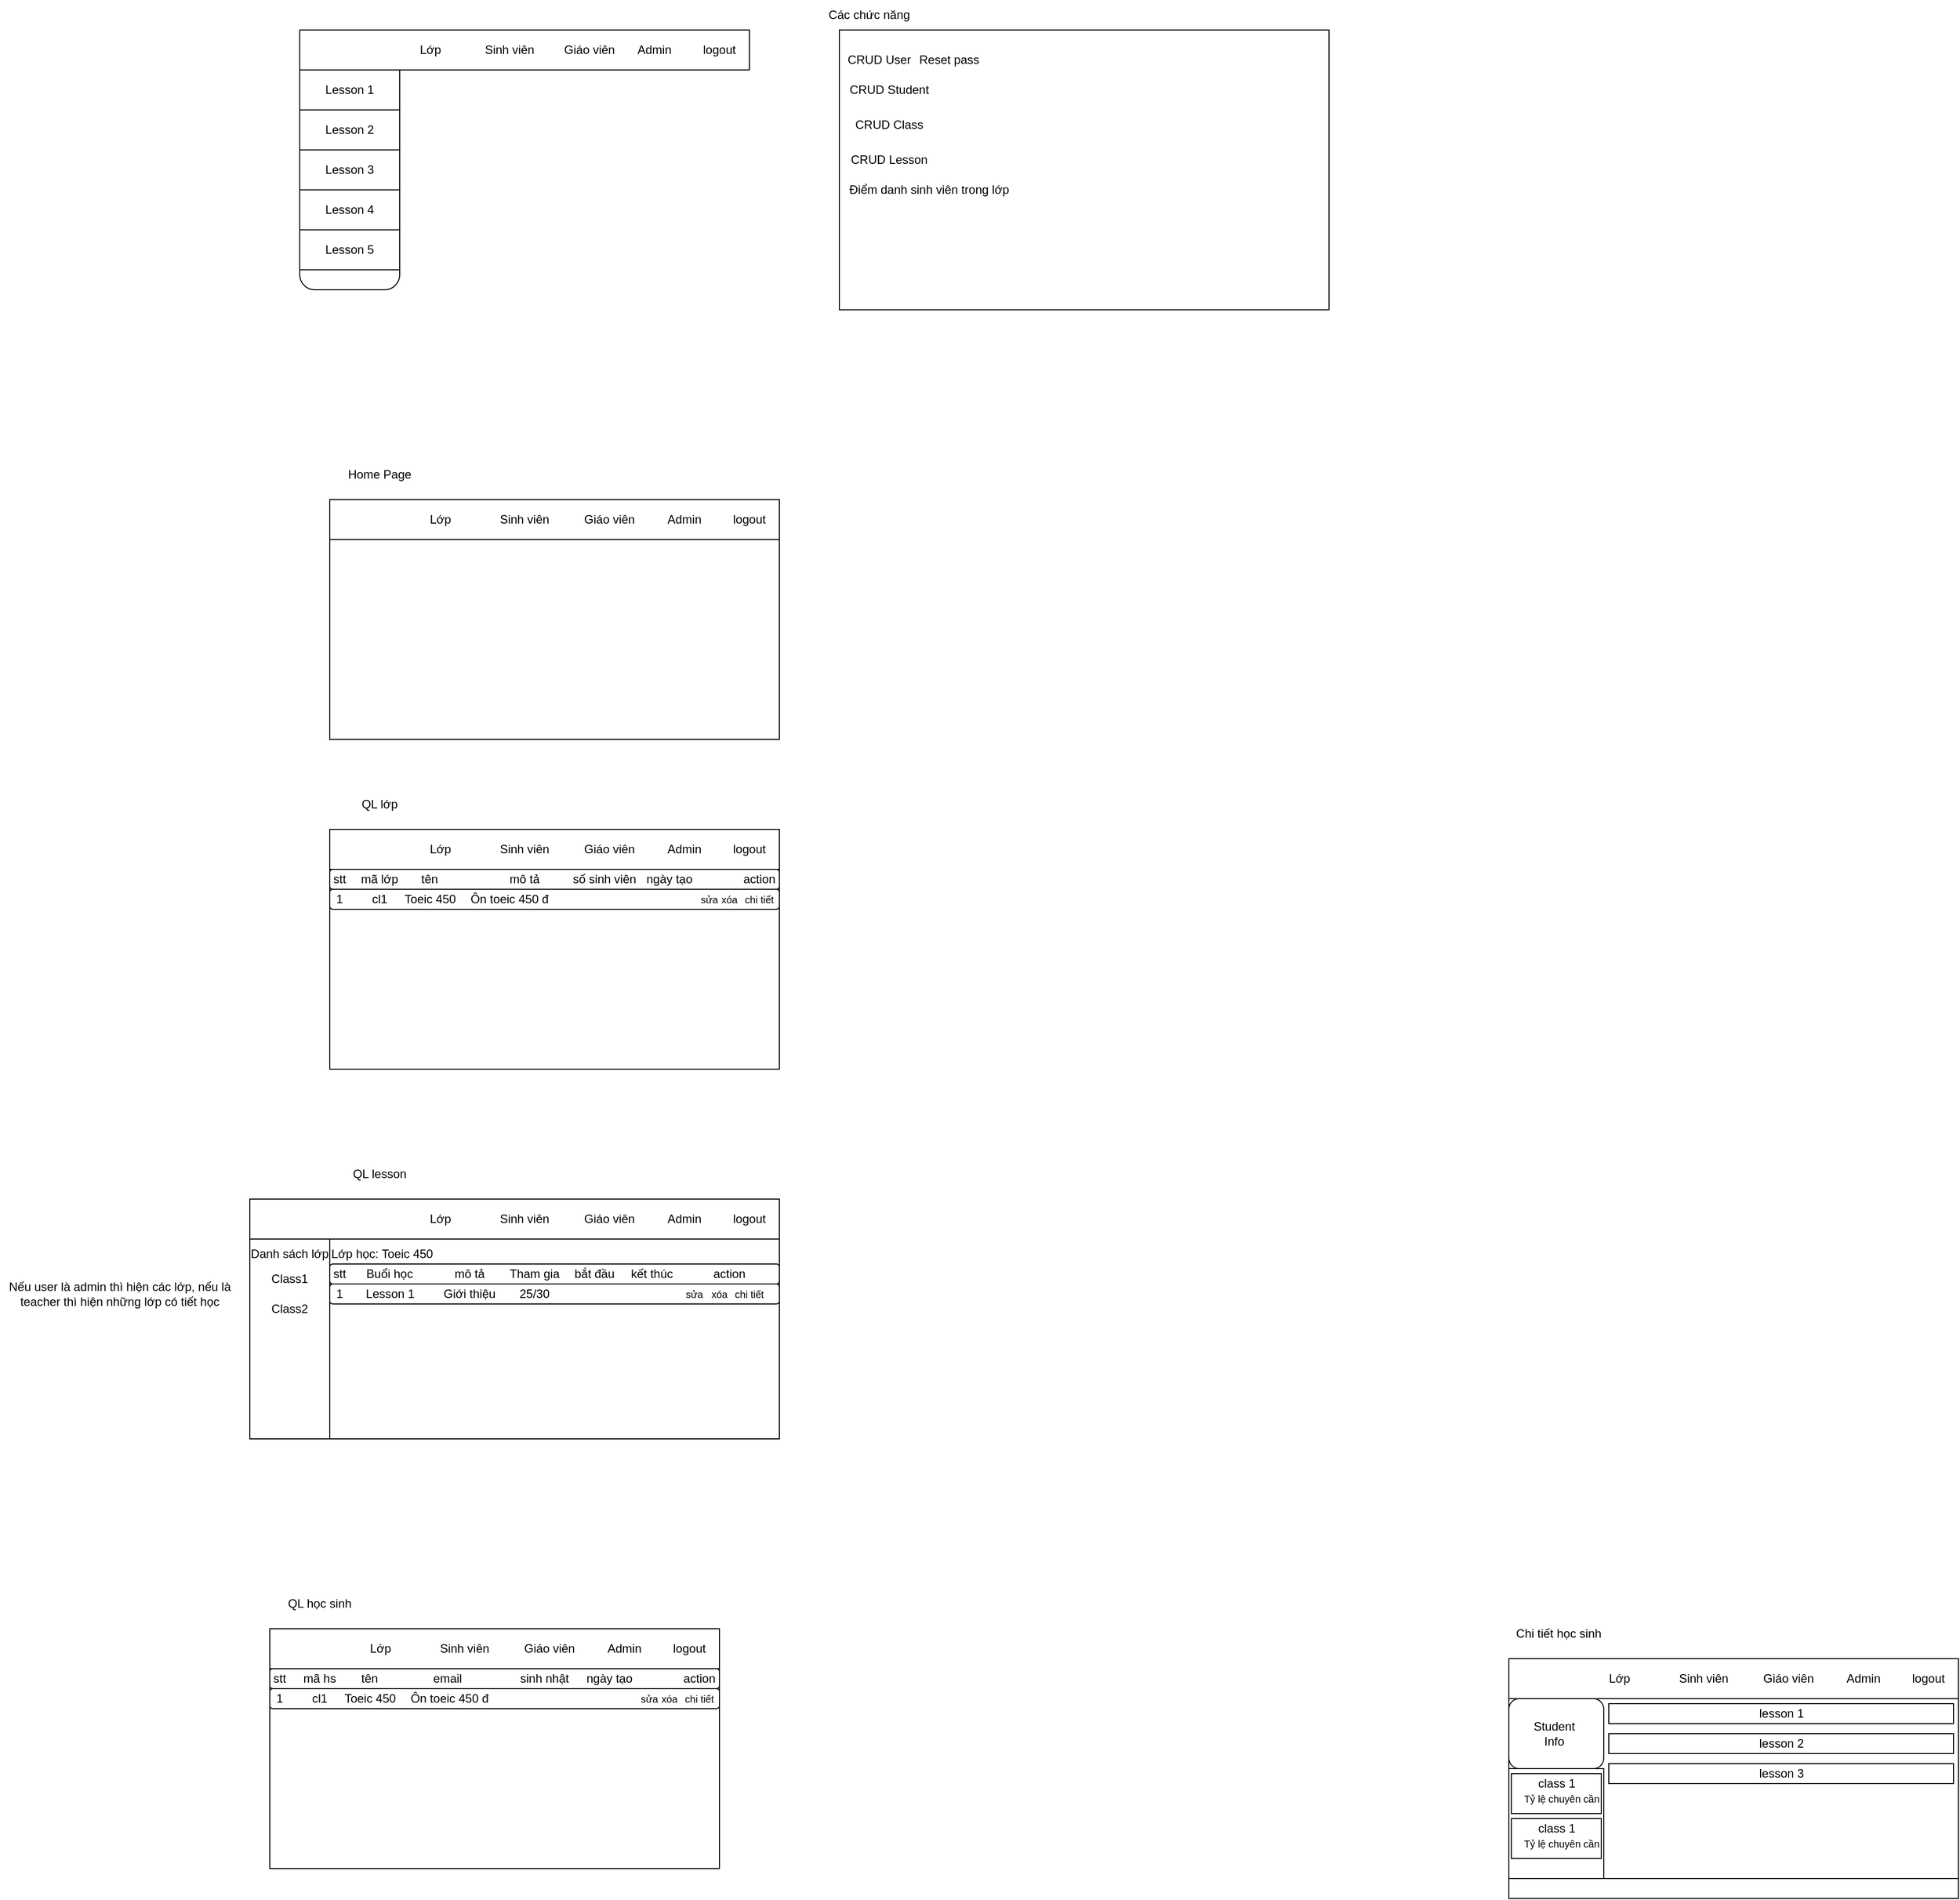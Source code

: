 <mxfile version="22.0.3" type="device">
  <diagram name="Page-1" id="ghZgn5XRrkRaoVNvA-T0">
    <mxGraphModel dx="2300" dy="956" grid="1" gridSize="10" guides="1" tooltips="1" connect="1" arrows="1" fold="1" page="1" pageScale="1" pageWidth="850" pageHeight="1100" math="0" shadow="0">
      <root>
        <mxCell id="0" />
        <mxCell id="1" parent="0" />
        <mxCell id="mz4jA2OTWoElZ2_GqqXK-1" value="" style="rounded=1;whiteSpace=wrap;html=1;" parent="1" vertex="1">
          <mxGeometry x="40" y="120" width="100" height="260" as="geometry" />
        </mxCell>
        <mxCell id="mz4jA2OTWoElZ2_GqqXK-2" value="" style="rounded=0;whiteSpace=wrap;html=1;" parent="1" vertex="1">
          <mxGeometry x="40" y="120" width="450" height="40" as="geometry" />
        </mxCell>
        <mxCell id="mz4jA2OTWoElZ2_GqqXK-4" value="logout" style="text;html=1;strokeColor=none;fillColor=none;align=center;verticalAlign=middle;whiteSpace=wrap;rounded=0;" parent="1" vertex="1">
          <mxGeometry x="430" y="125" width="60" height="30" as="geometry" />
        </mxCell>
        <mxCell id="mz4jA2OTWoElZ2_GqqXK-5" value="Sinh viên" style="text;html=1;strokeColor=none;fillColor=none;align=center;verticalAlign=middle;whiteSpace=wrap;rounded=0;" parent="1" vertex="1">
          <mxGeometry x="220" y="125" width="60" height="30" as="geometry" />
        </mxCell>
        <mxCell id="mz4jA2OTWoElZ2_GqqXK-6" value="Giáo viên" style="text;html=1;strokeColor=none;fillColor=none;align=center;verticalAlign=middle;whiteSpace=wrap;rounded=0;" parent="1" vertex="1">
          <mxGeometry x="300" y="125" width="60" height="30" as="geometry" />
        </mxCell>
        <mxCell id="mz4jA2OTWoElZ2_GqqXK-7" value="Admin" style="text;html=1;strokeColor=none;fillColor=none;align=center;verticalAlign=middle;whiteSpace=wrap;rounded=0;" parent="1" vertex="1">
          <mxGeometry x="365" y="125" width="60" height="30" as="geometry" />
        </mxCell>
        <mxCell id="mz4jA2OTWoElZ2_GqqXK-10" value="Lớp&amp;nbsp;" style="text;html=1;strokeColor=none;fillColor=none;align=center;verticalAlign=middle;whiteSpace=wrap;rounded=0;" parent="1" vertex="1">
          <mxGeometry x="140" y="127.5" width="65" height="25" as="geometry" />
        </mxCell>
        <mxCell id="mz4jA2OTWoElZ2_GqqXK-11" value="" style="rounded=0;whiteSpace=wrap;html=1;" parent="1" vertex="1">
          <mxGeometry x="40" y="160" width="100" height="40" as="geometry" />
        </mxCell>
        <mxCell id="mz4jA2OTWoElZ2_GqqXK-12" value="Lesson 1" style="text;html=1;strokeColor=none;fillColor=none;align=center;verticalAlign=middle;whiteSpace=wrap;rounded=0;" parent="1" vertex="1">
          <mxGeometry x="60" y="165" width="60" height="30" as="geometry" />
        </mxCell>
        <mxCell id="mz4jA2OTWoElZ2_GqqXK-13" value="" style="rounded=0;whiteSpace=wrap;html=1;" parent="1" vertex="1">
          <mxGeometry x="40" y="200" width="100" height="40" as="geometry" />
        </mxCell>
        <mxCell id="mz4jA2OTWoElZ2_GqqXK-14" value="Lesson 2" style="text;html=1;strokeColor=none;fillColor=none;align=center;verticalAlign=middle;whiteSpace=wrap;rounded=0;" parent="1" vertex="1">
          <mxGeometry x="60" y="205" width="60" height="30" as="geometry" />
        </mxCell>
        <mxCell id="mz4jA2OTWoElZ2_GqqXK-15" value="" style="rounded=0;whiteSpace=wrap;html=1;" parent="1" vertex="1">
          <mxGeometry x="40" y="240" width="100" height="40" as="geometry" />
        </mxCell>
        <mxCell id="mz4jA2OTWoElZ2_GqqXK-16" value="Lesson 3" style="text;html=1;strokeColor=none;fillColor=none;align=center;verticalAlign=middle;whiteSpace=wrap;rounded=0;" parent="1" vertex="1">
          <mxGeometry x="60" y="245" width="60" height="30" as="geometry" />
        </mxCell>
        <mxCell id="mz4jA2OTWoElZ2_GqqXK-17" value="" style="rounded=0;whiteSpace=wrap;html=1;" parent="1" vertex="1">
          <mxGeometry x="40" y="280" width="100" height="40" as="geometry" />
        </mxCell>
        <mxCell id="mz4jA2OTWoElZ2_GqqXK-18" value="Lesson 4" style="text;html=1;strokeColor=none;fillColor=none;align=center;verticalAlign=middle;whiteSpace=wrap;rounded=0;" parent="1" vertex="1">
          <mxGeometry x="60" y="285" width="60" height="30" as="geometry" />
        </mxCell>
        <mxCell id="mz4jA2OTWoElZ2_GqqXK-19" value="" style="rounded=0;whiteSpace=wrap;html=1;" parent="1" vertex="1">
          <mxGeometry x="40" y="320" width="100" height="40" as="geometry" />
        </mxCell>
        <mxCell id="mz4jA2OTWoElZ2_GqqXK-20" value="Lesson 5" style="text;html=1;strokeColor=none;fillColor=none;align=center;verticalAlign=middle;whiteSpace=wrap;rounded=0;" parent="1" vertex="1">
          <mxGeometry x="60" y="325" width="60" height="30" as="geometry" />
        </mxCell>
        <mxCell id="mz4jA2OTWoElZ2_GqqXK-22" value="" style="rounded=0;whiteSpace=wrap;html=1;" parent="1" vertex="1">
          <mxGeometry x="70" y="590" width="450" height="40" as="geometry" />
        </mxCell>
        <mxCell id="mz4jA2OTWoElZ2_GqqXK-23" value="logout" style="text;html=1;strokeColor=none;fillColor=none;align=center;verticalAlign=middle;whiteSpace=wrap;rounded=0;" parent="1" vertex="1">
          <mxGeometry x="460" y="595" width="60" height="30" as="geometry" />
        </mxCell>
        <mxCell id="mz4jA2OTWoElZ2_GqqXK-24" value="Sinh viên" style="text;html=1;strokeColor=none;fillColor=none;align=center;verticalAlign=middle;whiteSpace=wrap;rounded=0;" parent="1" vertex="1">
          <mxGeometry x="235" y="595" width="60" height="30" as="geometry" />
        </mxCell>
        <mxCell id="mz4jA2OTWoElZ2_GqqXK-25" value="Giáo viên" style="text;html=1;strokeColor=none;fillColor=none;align=center;verticalAlign=middle;whiteSpace=wrap;rounded=0;" parent="1" vertex="1">
          <mxGeometry x="320" y="595" width="60" height="30" as="geometry" />
        </mxCell>
        <mxCell id="mz4jA2OTWoElZ2_GqqXK-26" value="Admin" style="text;html=1;strokeColor=none;fillColor=none;align=center;verticalAlign=middle;whiteSpace=wrap;rounded=0;" parent="1" vertex="1">
          <mxGeometry x="395" y="595" width="60" height="30" as="geometry" />
        </mxCell>
        <mxCell id="mz4jA2OTWoElZ2_GqqXK-27" value="Lớp&amp;nbsp;" style="text;html=1;strokeColor=none;fillColor=none;align=center;verticalAlign=middle;whiteSpace=wrap;rounded=0;" parent="1" vertex="1">
          <mxGeometry x="150" y="597.5" width="65" height="25" as="geometry" />
        </mxCell>
        <mxCell id="mz4jA2OTWoElZ2_GqqXK-28" value="" style="rounded=0;whiteSpace=wrap;html=1;" parent="1" vertex="1">
          <mxGeometry x="70" y="630" width="450" height="200" as="geometry" />
        </mxCell>
        <mxCell id="mz4jA2OTWoElZ2_GqqXK-38" value="Home Page" style="text;html=1;strokeColor=none;fillColor=none;align=center;verticalAlign=middle;whiteSpace=wrap;rounded=0;" parent="1" vertex="1">
          <mxGeometry x="70" y="550" width="100" height="30" as="geometry" />
        </mxCell>
        <mxCell id="mz4jA2OTWoElZ2_GqqXK-39" value="" style="rounded=0;whiteSpace=wrap;html=1;" parent="1" vertex="1">
          <mxGeometry x="70" y="920" width="450" height="40" as="geometry" />
        </mxCell>
        <mxCell id="mz4jA2OTWoElZ2_GqqXK-40" value="logout" style="text;html=1;strokeColor=none;fillColor=none;align=center;verticalAlign=middle;whiteSpace=wrap;rounded=0;" parent="1" vertex="1">
          <mxGeometry x="460" y="925" width="60" height="30" as="geometry" />
        </mxCell>
        <mxCell id="mz4jA2OTWoElZ2_GqqXK-41" value="Sinh viên" style="text;html=1;strokeColor=none;fillColor=none;align=center;verticalAlign=middle;whiteSpace=wrap;rounded=0;" parent="1" vertex="1">
          <mxGeometry x="235" y="925" width="60" height="30" as="geometry" />
        </mxCell>
        <mxCell id="mz4jA2OTWoElZ2_GqqXK-42" value="Giáo viên" style="text;html=1;strokeColor=none;fillColor=none;align=center;verticalAlign=middle;whiteSpace=wrap;rounded=0;" parent="1" vertex="1">
          <mxGeometry x="320" y="925" width="60" height="30" as="geometry" />
        </mxCell>
        <mxCell id="mz4jA2OTWoElZ2_GqqXK-43" value="Admin" style="text;html=1;strokeColor=none;fillColor=none;align=center;verticalAlign=middle;whiteSpace=wrap;rounded=0;" parent="1" vertex="1">
          <mxGeometry x="395" y="925" width="60" height="30" as="geometry" />
        </mxCell>
        <mxCell id="mz4jA2OTWoElZ2_GqqXK-44" value="Lớp&amp;nbsp;" style="text;html=1;strokeColor=none;fillColor=none;align=center;verticalAlign=middle;whiteSpace=wrap;rounded=0;" parent="1" vertex="1">
          <mxGeometry x="150" y="927.5" width="65" height="25" as="geometry" />
        </mxCell>
        <mxCell id="mz4jA2OTWoElZ2_GqqXK-45" value="" style="rounded=0;whiteSpace=wrap;html=1;" parent="1" vertex="1">
          <mxGeometry x="70" y="960" width="450" height="200" as="geometry" />
        </mxCell>
        <mxCell id="mz4jA2OTWoElZ2_GqqXK-46" value="QL lớp" style="text;html=1;strokeColor=none;fillColor=none;align=center;verticalAlign=middle;whiteSpace=wrap;rounded=0;" parent="1" vertex="1">
          <mxGeometry x="70" y="880" width="100" height="30" as="geometry" />
        </mxCell>
        <mxCell id="mz4jA2OTWoElZ2_GqqXK-47" value="" style="rounded=1;whiteSpace=wrap;html=1;" parent="1" vertex="1">
          <mxGeometry x="70" y="960" width="450" height="20" as="geometry" />
        </mxCell>
        <mxCell id="mz4jA2OTWoElZ2_GqqXK-48" value="stt" style="text;html=1;strokeColor=none;fillColor=none;align=center;verticalAlign=middle;whiteSpace=wrap;rounded=0;" parent="1" vertex="1">
          <mxGeometry x="50" y="955" width="60" height="30" as="geometry" />
        </mxCell>
        <mxCell id="mz4jA2OTWoElZ2_GqqXK-49" value="" style="rounded=1;whiteSpace=wrap;html=1;" parent="1" vertex="1">
          <mxGeometry x="70" y="980" width="450" height="20" as="geometry" />
        </mxCell>
        <mxCell id="mz4jA2OTWoElZ2_GqqXK-50" value="mã lớp" style="text;html=1;strokeColor=none;fillColor=none;align=center;verticalAlign=middle;whiteSpace=wrap;rounded=0;" parent="1" vertex="1">
          <mxGeometry x="90" y="960" width="60" height="20" as="geometry" />
        </mxCell>
        <mxCell id="mz4jA2OTWoElZ2_GqqXK-51" value="tên" style="text;html=1;strokeColor=none;fillColor=none;align=center;verticalAlign=middle;whiteSpace=wrap;rounded=0;" parent="1" vertex="1">
          <mxGeometry x="140" y="960" width="60" height="20" as="geometry" />
        </mxCell>
        <mxCell id="mz4jA2OTWoElZ2_GqqXK-52" value="mô tả" style="text;html=1;strokeColor=none;fillColor=none;align=center;verticalAlign=middle;whiteSpace=wrap;rounded=0;" parent="1" vertex="1">
          <mxGeometry x="235" y="960" width="60" height="20" as="geometry" />
        </mxCell>
        <mxCell id="mz4jA2OTWoElZ2_GqqXK-53" value="số sinh viên" style="text;html=1;strokeColor=none;fillColor=none;align=center;verticalAlign=middle;whiteSpace=wrap;rounded=0;" parent="1" vertex="1">
          <mxGeometry x="310" y="960" width="70" height="20" as="geometry" />
        </mxCell>
        <mxCell id="mz4jA2OTWoElZ2_GqqXK-54" value="ngày tạo" style="text;html=1;strokeColor=none;fillColor=none;align=center;verticalAlign=middle;whiteSpace=wrap;rounded=0;" parent="1" vertex="1">
          <mxGeometry x="380" y="960" width="60" height="20" as="geometry" />
        </mxCell>
        <mxCell id="mz4jA2OTWoElZ2_GqqXK-55" value="action" style="text;html=1;strokeColor=none;fillColor=none;align=center;verticalAlign=middle;whiteSpace=wrap;rounded=0;" parent="1" vertex="1">
          <mxGeometry x="470" y="960" width="60" height="20" as="geometry" />
        </mxCell>
        <mxCell id="mz4jA2OTWoElZ2_GqqXK-56" value="1" style="text;html=1;strokeColor=none;fillColor=none;align=center;verticalAlign=middle;whiteSpace=wrap;rounded=0;" parent="1" vertex="1">
          <mxGeometry x="60" y="980" width="40" height="20" as="geometry" />
        </mxCell>
        <mxCell id="mz4jA2OTWoElZ2_GqqXK-57" value="cl1" style="text;html=1;strokeColor=none;fillColor=none;align=center;verticalAlign=middle;whiteSpace=wrap;rounded=0;" parent="1" vertex="1">
          <mxGeometry x="90" y="975" width="60" height="30" as="geometry" />
        </mxCell>
        <mxCell id="mz4jA2OTWoElZ2_GqqXK-58" value="Toeic 450" style="text;html=1;strokeColor=none;fillColor=none;align=center;verticalAlign=middle;whiteSpace=wrap;rounded=0;" parent="1" vertex="1">
          <mxGeometry x="142.5" y="977.5" width="55" height="25" as="geometry" />
        </mxCell>
        <mxCell id="mz4jA2OTWoElZ2_GqqXK-59" value="Ôn toeic 450 đ" style="text;html=1;strokeColor=none;fillColor=none;align=center;verticalAlign=middle;whiteSpace=wrap;rounded=0;" parent="1" vertex="1">
          <mxGeometry x="170" y="975" width="160" height="30" as="geometry" />
        </mxCell>
        <mxCell id="mz4jA2OTWoElZ2_GqqXK-60" value="&lt;font style=&quot;font-size: 10px;&quot;&gt;sửa&lt;/font&gt;" style="text;html=1;strokeColor=none;fillColor=none;align=center;verticalAlign=middle;whiteSpace=wrap;rounded=0;" parent="1" vertex="1">
          <mxGeometry x="420" y="980" width="60" height="20" as="geometry" />
        </mxCell>
        <mxCell id="mz4jA2OTWoElZ2_GqqXK-63" value="&lt;font style=&quot;font-size: 10px;&quot;&gt;xóa&lt;/font&gt;" style="text;html=1;strokeColor=none;fillColor=none;align=center;verticalAlign=middle;whiteSpace=wrap;rounded=0;" parent="1" vertex="1">
          <mxGeometry x="440" y="980" width="60" height="20" as="geometry" />
        </mxCell>
        <mxCell id="mz4jA2OTWoElZ2_GqqXK-64" value="&lt;font style=&quot;font-size: 10px;&quot;&gt;chi tiết&lt;/font&gt;" style="text;html=1;strokeColor=none;fillColor=none;align=center;verticalAlign=middle;whiteSpace=wrap;rounded=0;" parent="1" vertex="1">
          <mxGeometry x="470" y="980" width="60" height="20" as="geometry" />
        </mxCell>
        <mxCell id="mz4jA2OTWoElZ2_GqqXK-67" value="" style="rounded=0;whiteSpace=wrap;html=1;" parent="1" vertex="1">
          <mxGeometry x="580" y="120" width="490" height="280" as="geometry" />
        </mxCell>
        <mxCell id="mz4jA2OTWoElZ2_GqqXK-68" value="Các chức năng" style="text;html=1;strokeColor=none;fillColor=none;align=center;verticalAlign=middle;whiteSpace=wrap;rounded=0;" parent="1" vertex="1">
          <mxGeometry x="560" y="90" width="100" height="30" as="geometry" />
        </mxCell>
        <mxCell id="mz4jA2OTWoElZ2_GqqXK-69" value="CRUD User" style="text;html=1;strokeColor=none;fillColor=none;align=center;verticalAlign=middle;whiteSpace=wrap;rounded=0;" parent="1" vertex="1">
          <mxGeometry x="570" y="135" width="100" height="30" as="geometry" />
        </mxCell>
        <mxCell id="mz4jA2OTWoElZ2_GqqXK-70" value="Reset pass" style="text;html=1;strokeColor=none;fillColor=none;align=center;verticalAlign=middle;whiteSpace=wrap;rounded=0;" parent="1" vertex="1">
          <mxGeometry x="640" y="135" width="100" height="30" as="geometry" />
        </mxCell>
        <mxCell id="mz4jA2OTWoElZ2_GqqXK-71" value="CRUD Class" style="text;html=1;strokeColor=none;fillColor=none;align=center;verticalAlign=middle;whiteSpace=wrap;rounded=0;" parent="1" vertex="1">
          <mxGeometry x="580" y="200" width="100" height="30" as="geometry" />
        </mxCell>
        <mxCell id="mz4jA2OTWoElZ2_GqqXK-72" value="CRUD Lesson" style="text;html=1;strokeColor=none;fillColor=none;align=center;verticalAlign=middle;whiteSpace=wrap;rounded=0;" parent="1" vertex="1">
          <mxGeometry x="580" y="235" width="100" height="30" as="geometry" />
        </mxCell>
        <mxCell id="mz4jA2OTWoElZ2_GqqXK-73" value="CRUD Student" style="text;html=1;strokeColor=none;fillColor=none;align=center;verticalAlign=middle;whiteSpace=wrap;rounded=0;" parent="1" vertex="1">
          <mxGeometry x="580" y="165" width="100" height="30" as="geometry" />
        </mxCell>
        <mxCell id="mz4jA2OTWoElZ2_GqqXK-74" value="Điểm danh sinh viên trong lớp" style="text;html=1;strokeColor=none;fillColor=none;align=center;verticalAlign=middle;whiteSpace=wrap;rounded=0;" parent="1" vertex="1">
          <mxGeometry x="580" y="265" width="180" height="30" as="geometry" />
        </mxCell>
        <mxCell id="mz4jA2OTWoElZ2_GqqXK-76" value="" style="rounded=0;whiteSpace=wrap;html=1;" parent="1" vertex="1">
          <mxGeometry x="-10" y="1290" width="530" height="40" as="geometry" />
        </mxCell>
        <mxCell id="mz4jA2OTWoElZ2_GqqXK-77" value="logout" style="text;html=1;strokeColor=none;fillColor=none;align=center;verticalAlign=middle;whiteSpace=wrap;rounded=0;" parent="1" vertex="1">
          <mxGeometry x="460" y="1295" width="60" height="30" as="geometry" />
        </mxCell>
        <mxCell id="mz4jA2OTWoElZ2_GqqXK-78" value="Sinh viên" style="text;html=1;strokeColor=none;fillColor=none;align=center;verticalAlign=middle;whiteSpace=wrap;rounded=0;" parent="1" vertex="1">
          <mxGeometry x="235" y="1295" width="60" height="30" as="geometry" />
        </mxCell>
        <mxCell id="mz4jA2OTWoElZ2_GqqXK-79" value="Giáo viên" style="text;html=1;strokeColor=none;fillColor=none;align=center;verticalAlign=middle;whiteSpace=wrap;rounded=0;" parent="1" vertex="1">
          <mxGeometry x="320" y="1295" width="60" height="30" as="geometry" />
        </mxCell>
        <mxCell id="mz4jA2OTWoElZ2_GqqXK-80" value="Admin" style="text;html=1;strokeColor=none;fillColor=none;align=center;verticalAlign=middle;whiteSpace=wrap;rounded=0;" parent="1" vertex="1">
          <mxGeometry x="395" y="1295" width="60" height="30" as="geometry" />
        </mxCell>
        <mxCell id="mz4jA2OTWoElZ2_GqqXK-81" value="Lớp&amp;nbsp;" style="text;html=1;strokeColor=none;fillColor=none;align=center;verticalAlign=middle;whiteSpace=wrap;rounded=0;" parent="1" vertex="1">
          <mxGeometry x="150" y="1297.5" width="65" height="25" as="geometry" />
        </mxCell>
        <mxCell id="mz4jA2OTWoElZ2_GqqXK-82" value="" style="rounded=0;whiteSpace=wrap;html=1;" parent="1" vertex="1">
          <mxGeometry x="70" y="1330" width="450" height="200" as="geometry" />
        </mxCell>
        <mxCell id="mz4jA2OTWoElZ2_GqqXK-83" value="QL lesson" style="text;html=1;strokeColor=none;fillColor=none;align=center;verticalAlign=middle;whiteSpace=wrap;rounded=0;" parent="1" vertex="1">
          <mxGeometry x="70" y="1250" width="100" height="30" as="geometry" />
        </mxCell>
        <mxCell id="mz4jA2OTWoElZ2_GqqXK-84" value="" style="rounded=1;whiteSpace=wrap;html=1;" parent="1" vertex="1">
          <mxGeometry x="70" y="1355" width="450" height="20" as="geometry" />
        </mxCell>
        <mxCell id="mz4jA2OTWoElZ2_GqqXK-85" value="stt" style="text;html=1;strokeColor=none;fillColor=none;align=center;verticalAlign=middle;whiteSpace=wrap;rounded=0;" parent="1" vertex="1">
          <mxGeometry x="50" y="1350" width="60" height="30" as="geometry" />
        </mxCell>
        <mxCell id="mz4jA2OTWoElZ2_GqqXK-86" value="" style="rounded=1;whiteSpace=wrap;html=1;" parent="1" vertex="1">
          <mxGeometry x="70" y="1375" width="450" height="20" as="geometry" />
        </mxCell>
        <mxCell id="mz4jA2OTWoElZ2_GqqXK-88" value="Buổi học" style="text;html=1;strokeColor=none;fillColor=none;align=center;verticalAlign=middle;whiteSpace=wrap;rounded=0;" parent="1" vertex="1">
          <mxGeometry x="100" y="1355" width="60" height="20" as="geometry" />
        </mxCell>
        <mxCell id="mz4jA2OTWoElZ2_GqqXK-89" value="mô tả" style="text;html=1;strokeColor=none;fillColor=none;align=center;verticalAlign=middle;whiteSpace=wrap;rounded=0;" parent="1" vertex="1">
          <mxGeometry x="180" y="1355" width="60" height="20" as="geometry" />
        </mxCell>
        <mxCell id="mz4jA2OTWoElZ2_GqqXK-90" value="Tham gia" style="text;html=1;strokeColor=none;fillColor=none;align=center;verticalAlign=middle;whiteSpace=wrap;rounded=0;" parent="1" vertex="1">
          <mxGeometry x="240" y="1355" width="70" height="20" as="geometry" />
        </mxCell>
        <mxCell id="mz4jA2OTWoElZ2_GqqXK-91" value="bắt đầu" style="text;html=1;strokeColor=none;fillColor=none;align=center;verticalAlign=middle;whiteSpace=wrap;rounded=0;" parent="1" vertex="1">
          <mxGeometry x="305" y="1355" width="60" height="20" as="geometry" />
        </mxCell>
        <mxCell id="mz4jA2OTWoElZ2_GqqXK-92" value="action" style="text;html=1;strokeColor=none;fillColor=none;align=center;verticalAlign=middle;whiteSpace=wrap;rounded=0;" parent="1" vertex="1">
          <mxGeometry x="440" y="1355" width="60" height="20" as="geometry" />
        </mxCell>
        <mxCell id="mz4jA2OTWoElZ2_GqqXK-93" value="1" style="text;html=1;strokeColor=none;fillColor=none;align=center;verticalAlign=middle;whiteSpace=wrap;rounded=0;" parent="1" vertex="1">
          <mxGeometry x="60" y="1375" width="40" height="20" as="geometry" />
        </mxCell>
        <mxCell id="mz4jA2OTWoElZ2_GqqXK-95" value="Lesson 1" style="text;html=1;strokeColor=none;fillColor=none;align=center;verticalAlign=middle;whiteSpace=wrap;rounded=0;" parent="1" vertex="1">
          <mxGeometry x="102.5" y="1372.5" width="55" height="25" as="geometry" />
        </mxCell>
        <mxCell id="mz4jA2OTWoElZ2_GqqXK-96" value="Giới thiệu" style="text;html=1;strokeColor=none;fillColor=none;align=center;verticalAlign=middle;whiteSpace=wrap;rounded=0;" parent="1" vertex="1">
          <mxGeometry x="130" y="1370" width="160" height="30" as="geometry" />
        </mxCell>
        <mxCell id="mz4jA2OTWoElZ2_GqqXK-97" value="&lt;font style=&quot;font-size: 10px;&quot;&gt;sửa&lt;/font&gt;" style="text;html=1;strokeColor=none;fillColor=none;align=center;verticalAlign=middle;whiteSpace=wrap;rounded=0;" parent="1" vertex="1">
          <mxGeometry x="420" y="1375" width="30" height="20" as="geometry" />
        </mxCell>
        <mxCell id="mz4jA2OTWoElZ2_GqqXK-98" value="&lt;font style=&quot;font-size: 10px;&quot;&gt;xóa&lt;/font&gt;" style="text;html=1;strokeColor=none;fillColor=none;align=center;verticalAlign=middle;whiteSpace=wrap;rounded=0;" parent="1" vertex="1">
          <mxGeometry x="450" y="1375" width="20" height="20" as="geometry" />
        </mxCell>
        <mxCell id="mz4jA2OTWoElZ2_GqqXK-99" value="&lt;font style=&quot;font-size: 10px;&quot;&gt;chi tiết&lt;/font&gt;" style="text;html=1;strokeColor=none;fillColor=none;align=center;verticalAlign=middle;whiteSpace=wrap;rounded=0;" parent="1" vertex="1">
          <mxGeometry x="470" y="1375" width="40" height="20" as="geometry" />
        </mxCell>
        <mxCell id="mz4jA2OTWoElZ2_GqqXK-100" value="Lớp học: Toeic 450" style="text;html=1;strokeColor=none;fillColor=none;align=center;verticalAlign=middle;whiteSpace=wrap;rounded=0;" parent="1" vertex="1">
          <mxGeometry x="70" y="1330" width="105" height="30" as="geometry" />
        </mxCell>
        <mxCell id="mz4jA2OTWoElZ2_GqqXK-101" value="25/30" style="text;html=1;strokeColor=none;fillColor=none;align=center;verticalAlign=middle;whiteSpace=wrap;rounded=0;" parent="1" vertex="1">
          <mxGeometry x="245" y="1370" width="60" height="30" as="geometry" />
        </mxCell>
        <mxCell id="mz4jA2OTWoElZ2_GqqXK-102" value="kết thúc" style="text;html=1;strokeColor=none;fillColor=none;align=center;verticalAlign=middle;whiteSpace=wrap;rounded=0;" parent="1" vertex="1">
          <mxGeometry x="370" y="1355" width="45" height="20" as="geometry" />
        </mxCell>
        <mxCell id="mz4jA2OTWoElZ2_GqqXK-104" value="" style="rounded=0;whiteSpace=wrap;html=1;" parent="1" vertex="1">
          <mxGeometry x="-10" y="1330" width="80" height="200" as="geometry" />
        </mxCell>
        <mxCell id="mz4jA2OTWoElZ2_GqqXK-105" value="Danh sách lớp" style="text;html=1;strokeColor=none;fillColor=none;align=center;verticalAlign=middle;whiteSpace=wrap;rounded=0;" parent="1" vertex="1">
          <mxGeometry x="-10" y="1330" width="80" height="30" as="geometry" />
        </mxCell>
        <mxCell id="mz4jA2OTWoElZ2_GqqXK-106" value="Nếu user là admin thì hiện các lớp, nếu là teacher thì hiện những lớp có tiết học" style="text;html=1;strokeColor=none;fillColor=none;align=center;verticalAlign=middle;whiteSpace=wrap;rounded=0;" parent="1" vertex="1">
          <mxGeometry x="-260" y="1305" width="240" height="160" as="geometry" />
        </mxCell>
        <mxCell id="mz4jA2OTWoElZ2_GqqXK-107" value="Class1" style="text;html=1;strokeColor=none;fillColor=none;align=center;verticalAlign=middle;whiteSpace=wrap;rounded=0;" parent="1" vertex="1">
          <mxGeometry y="1355" width="60" height="30" as="geometry" />
        </mxCell>
        <mxCell id="mz4jA2OTWoElZ2_GqqXK-108" value="Class2" style="text;html=1;strokeColor=none;fillColor=none;align=center;verticalAlign=middle;whiteSpace=wrap;rounded=0;" parent="1" vertex="1">
          <mxGeometry y="1385" width="60" height="30" as="geometry" />
        </mxCell>
        <mxCell id="mz4jA2OTWoElZ2_GqqXK-110" value="" style="rounded=0;whiteSpace=wrap;html=1;" parent="1" vertex="1">
          <mxGeometry x="10" y="1720" width="450" height="40" as="geometry" />
        </mxCell>
        <mxCell id="mz4jA2OTWoElZ2_GqqXK-111" value="logout" style="text;html=1;strokeColor=none;fillColor=none;align=center;verticalAlign=middle;whiteSpace=wrap;rounded=0;" parent="1" vertex="1">
          <mxGeometry x="400" y="1725" width="60" height="30" as="geometry" />
        </mxCell>
        <mxCell id="mz4jA2OTWoElZ2_GqqXK-112" value="Sinh viên" style="text;html=1;strokeColor=none;fillColor=none;align=center;verticalAlign=middle;whiteSpace=wrap;rounded=0;" parent="1" vertex="1">
          <mxGeometry x="175" y="1725" width="60" height="30" as="geometry" />
        </mxCell>
        <mxCell id="mz4jA2OTWoElZ2_GqqXK-113" value="Giáo viên" style="text;html=1;strokeColor=none;fillColor=none;align=center;verticalAlign=middle;whiteSpace=wrap;rounded=0;" parent="1" vertex="1">
          <mxGeometry x="260" y="1725" width="60" height="30" as="geometry" />
        </mxCell>
        <mxCell id="mz4jA2OTWoElZ2_GqqXK-114" value="Admin" style="text;html=1;strokeColor=none;fillColor=none;align=center;verticalAlign=middle;whiteSpace=wrap;rounded=0;" parent="1" vertex="1">
          <mxGeometry x="335" y="1725" width="60" height="30" as="geometry" />
        </mxCell>
        <mxCell id="mz4jA2OTWoElZ2_GqqXK-115" value="Lớp&amp;nbsp;" style="text;html=1;strokeColor=none;fillColor=none;align=center;verticalAlign=middle;whiteSpace=wrap;rounded=0;" parent="1" vertex="1">
          <mxGeometry x="90" y="1727.5" width="65" height="25" as="geometry" />
        </mxCell>
        <mxCell id="mz4jA2OTWoElZ2_GqqXK-116" value="" style="rounded=0;whiteSpace=wrap;html=1;" parent="1" vertex="1">
          <mxGeometry x="10" y="1760" width="450" height="200" as="geometry" />
        </mxCell>
        <mxCell id="mz4jA2OTWoElZ2_GqqXK-117" value="QL học sinh" style="text;html=1;strokeColor=none;fillColor=none;align=center;verticalAlign=middle;whiteSpace=wrap;rounded=0;" parent="1" vertex="1">
          <mxGeometry x="10" y="1680" width="100" height="30" as="geometry" />
        </mxCell>
        <mxCell id="mz4jA2OTWoElZ2_GqqXK-118" value="" style="rounded=1;whiteSpace=wrap;html=1;" parent="1" vertex="1">
          <mxGeometry x="10" y="1760" width="450" height="20" as="geometry" />
        </mxCell>
        <mxCell id="mz4jA2OTWoElZ2_GqqXK-119" value="stt" style="text;html=1;strokeColor=none;fillColor=none;align=center;verticalAlign=middle;whiteSpace=wrap;rounded=0;" parent="1" vertex="1">
          <mxGeometry x="-10" y="1755" width="60" height="30" as="geometry" />
        </mxCell>
        <mxCell id="mz4jA2OTWoElZ2_GqqXK-120" value="" style="rounded=1;whiteSpace=wrap;html=1;" parent="1" vertex="1">
          <mxGeometry x="10" y="1780" width="450" height="20" as="geometry" />
        </mxCell>
        <mxCell id="mz4jA2OTWoElZ2_GqqXK-121" value="mã hs" style="text;html=1;strokeColor=none;fillColor=none;align=center;verticalAlign=middle;whiteSpace=wrap;rounded=0;" parent="1" vertex="1">
          <mxGeometry x="30" y="1760" width="60" height="20" as="geometry" />
        </mxCell>
        <mxCell id="mz4jA2OTWoElZ2_GqqXK-122" value="tên" style="text;html=1;strokeColor=none;fillColor=none;align=center;verticalAlign=middle;whiteSpace=wrap;rounded=0;" parent="1" vertex="1">
          <mxGeometry x="80" y="1760" width="60" height="20" as="geometry" />
        </mxCell>
        <mxCell id="mz4jA2OTWoElZ2_GqqXK-123" value="email" style="text;html=1;strokeColor=none;fillColor=none;align=center;verticalAlign=middle;whiteSpace=wrap;rounded=0;" parent="1" vertex="1">
          <mxGeometry x="157.5" y="1760" width="60" height="20" as="geometry" />
        </mxCell>
        <mxCell id="mz4jA2OTWoElZ2_GqqXK-124" value="sinh nhật" style="text;html=1;strokeColor=none;fillColor=none;align=center;verticalAlign=middle;whiteSpace=wrap;rounded=0;" parent="1" vertex="1">
          <mxGeometry x="250" y="1760" width="70" height="20" as="geometry" />
        </mxCell>
        <mxCell id="mz4jA2OTWoElZ2_GqqXK-125" value="ngày tạo" style="text;html=1;strokeColor=none;fillColor=none;align=center;verticalAlign=middle;whiteSpace=wrap;rounded=0;" parent="1" vertex="1">
          <mxGeometry x="320" y="1760" width="60" height="20" as="geometry" />
        </mxCell>
        <mxCell id="mz4jA2OTWoElZ2_GqqXK-126" value="action" style="text;html=1;strokeColor=none;fillColor=none;align=center;verticalAlign=middle;whiteSpace=wrap;rounded=0;" parent="1" vertex="1">
          <mxGeometry x="410" y="1760" width="60" height="20" as="geometry" />
        </mxCell>
        <mxCell id="mz4jA2OTWoElZ2_GqqXK-127" value="1" style="text;html=1;strokeColor=none;fillColor=none;align=center;verticalAlign=middle;whiteSpace=wrap;rounded=0;" parent="1" vertex="1">
          <mxGeometry y="1780" width="40" height="20" as="geometry" />
        </mxCell>
        <mxCell id="mz4jA2OTWoElZ2_GqqXK-128" value="cl1" style="text;html=1;strokeColor=none;fillColor=none;align=center;verticalAlign=middle;whiteSpace=wrap;rounded=0;" parent="1" vertex="1">
          <mxGeometry x="30" y="1775" width="60" height="30" as="geometry" />
        </mxCell>
        <mxCell id="mz4jA2OTWoElZ2_GqqXK-129" value="Toeic 450" style="text;html=1;strokeColor=none;fillColor=none;align=center;verticalAlign=middle;whiteSpace=wrap;rounded=0;" parent="1" vertex="1">
          <mxGeometry x="82.5" y="1777.5" width="55" height="25" as="geometry" />
        </mxCell>
        <mxCell id="mz4jA2OTWoElZ2_GqqXK-130" value="Ôn toeic 450 đ" style="text;html=1;strokeColor=none;fillColor=none;align=center;verticalAlign=middle;whiteSpace=wrap;rounded=0;" parent="1" vertex="1">
          <mxGeometry x="110" y="1775" width="160" height="30" as="geometry" />
        </mxCell>
        <mxCell id="mz4jA2OTWoElZ2_GqqXK-131" value="&lt;font style=&quot;font-size: 10px;&quot;&gt;sửa&lt;/font&gt;" style="text;html=1;strokeColor=none;fillColor=none;align=center;verticalAlign=middle;whiteSpace=wrap;rounded=0;" parent="1" vertex="1">
          <mxGeometry x="360" y="1780" width="60" height="20" as="geometry" />
        </mxCell>
        <mxCell id="mz4jA2OTWoElZ2_GqqXK-132" value="&lt;font style=&quot;font-size: 10px;&quot;&gt;xóa&lt;/font&gt;" style="text;html=1;strokeColor=none;fillColor=none;align=center;verticalAlign=middle;whiteSpace=wrap;rounded=0;" parent="1" vertex="1">
          <mxGeometry x="380" y="1780" width="60" height="20" as="geometry" />
        </mxCell>
        <mxCell id="mz4jA2OTWoElZ2_GqqXK-133" value="&lt;font style=&quot;font-size: 10px;&quot;&gt;chi tiết&lt;/font&gt;" style="text;html=1;strokeColor=none;fillColor=none;align=center;verticalAlign=middle;whiteSpace=wrap;rounded=0;" parent="1" vertex="1">
          <mxGeometry x="410" y="1780" width="60" height="20" as="geometry" />
        </mxCell>
        <mxCell id="3W-XI9LaoO7kuejRb-53-2" value="" style="rounded=0;whiteSpace=wrap;html=1;" vertex="1" parent="1">
          <mxGeometry x="1250" y="1750" width="450" height="40" as="geometry" />
        </mxCell>
        <mxCell id="3W-XI9LaoO7kuejRb-53-3" value="logout" style="text;html=1;strokeColor=none;fillColor=none;align=center;verticalAlign=middle;whiteSpace=wrap;rounded=0;" vertex="1" parent="1">
          <mxGeometry x="1640" y="1755" width="60" height="30" as="geometry" />
        </mxCell>
        <mxCell id="3W-XI9LaoO7kuejRb-53-4" value="Sinh viên" style="text;html=1;strokeColor=none;fillColor=none;align=center;verticalAlign=middle;whiteSpace=wrap;rounded=0;" vertex="1" parent="1">
          <mxGeometry x="1415" y="1755" width="60" height="30" as="geometry" />
        </mxCell>
        <mxCell id="3W-XI9LaoO7kuejRb-53-5" value="Giáo viên" style="text;html=1;strokeColor=none;fillColor=none;align=center;verticalAlign=middle;whiteSpace=wrap;rounded=0;" vertex="1" parent="1">
          <mxGeometry x="1500" y="1755" width="60" height="30" as="geometry" />
        </mxCell>
        <mxCell id="3W-XI9LaoO7kuejRb-53-6" value="Admin" style="text;html=1;strokeColor=none;fillColor=none;align=center;verticalAlign=middle;whiteSpace=wrap;rounded=0;" vertex="1" parent="1">
          <mxGeometry x="1575" y="1755" width="60" height="30" as="geometry" />
        </mxCell>
        <mxCell id="3W-XI9LaoO7kuejRb-53-7" value="Lớp&amp;nbsp;" style="text;html=1;strokeColor=none;fillColor=none;align=center;verticalAlign=middle;whiteSpace=wrap;rounded=0;" vertex="1" parent="1">
          <mxGeometry x="1330" y="1757.5" width="65" height="25" as="geometry" />
        </mxCell>
        <mxCell id="3W-XI9LaoO7kuejRb-53-8" value="" style="rounded=0;whiteSpace=wrap;html=1;" vertex="1" parent="1">
          <mxGeometry x="1250" y="1790" width="450" height="200" as="geometry" />
        </mxCell>
        <mxCell id="3W-XI9LaoO7kuejRb-53-9" value="Chi tiết học sinh" style="text;html=1;strokeColor=none;fillColor=none;align=center;verticalAlign=middle;whiteSpace=wrap;rounded=0;" vertex="1" parent="1">
          <mxGeometry x="1250" y="1710" width="100" height="30" as="geometry" />
        </mxCell>
        <mxCell id="3W-XI9LaoO7kuejRb-53-10" value="" style="rounded=1;whiteSpace=wrap;html=1;" vertex="1" parent="1">
          <mxGeometry x="1250" y="1790" width="95" height="70" as="geometry" />
        </mxCell>
        <mxCell id="3W-XI9LaoO7kuejRb-53-26" value="" style="rounded=0;whiteSpace=wrap;html=1;" vertex="1" parent="1">
          <mxGeometry x="1250" y="1970" width="450" height="20" as="geometry" />
        </mxCell>
        <mxCell id="3W-XI9LaoO7kuejRb-53-27" value="Student&lt;br&gt;Info" style="text;html=1;strokeColor=none;fillColor=none;align=center;verticalAlign=middle;whiteSpace=wrap;rounded=0;" vertex="1" parent="1">
          <mxGeometry x="1258.75" y="1810" width="72.5" height="30" as="geometry" />
        </mxCell>
        <mxCell id="3W-XI9LaoO7kuejRb-53-28" value="" style="rounded=0;whiteSpace=wrap;html=1;" vertex="1" parent="1">
          <mxGeometry x="1250" y="1860" width="95" height="110" as="geometry" />
        </mxCell>
        <mxCell id="3W-XI9LaoO7kuejRb-53-33" value="" style="rounded=0;whiteSpace=wrap;html=1;" vertex="1" parent="1">
          <mxGeometry x="1350" y="1825" width="345" height="20" as="geometry" />
        </mxCell>
        <mxCell id="3W-XI9LaoO7kuejRb-53-34" value="lesson 2" style="text;html=1;strokeColor=none;fillColor=none;align=center;verticalAlign=middle;whiteSpace=wrap;rounded=0;" vertex="1" parent="1">
          <mxGeometry x="1492.5" y="1820" width="60" height="30" as="geometry" />
        </mxCell>
        <mxCell id="3W-XI9LaoO7kuejRb-53-40" value="" style="rounded=0;whiteSpace=wrap;html=1;" vertex="1" parent="1">
          <mxGeometry x="1350" y="1795" width="345" height="20" as="geometry" />
        </mxCell>
        <mxCell id="3W-XI9LaoO7kuejRb-53-41" value="lesson 1" style="text;html=1;strokeColor=none;fillColor=none;align=center;verticalAlign=middle;whiteSpace=wrap;rounded=0;" vertex="1" parent="1">
          <mxGeometry x="1492.5" y="1790" width="60" height="30" as="geometry" />
        </mxCell>
        <mxCell id="3W-XI9LaoO7kuejRb-53-42" value="" style="rounded=0;whiteSpace=wrap;html=1;" vertex="1" parent="1">
          <mxGeometry x="1350" y="1855" width="345" height="20" as="geometry" />
        </mxCell>
        <mxCell id="3W-XI9LaoO7kuejRb-53-43" value="lesson 3" style="text;html=1;strokeColor=none;fillColor=none;align=center;verticalAlign=middle;whiteSpace=wrap;rounded=0;" vertex="1" parent="1">
          <mxGeometry x="1492.5" y="1850" width="60" height="30" as="geometry" />
        </mxCell>
        <mxCell id="3W-XI9LaoO7kuejRb-53-48" value="" style="rounded=0;whiteSpace=wrap;html=1;" vertex="1" parent="1">
          <mxGeometry x="1252.5" y="1865" width="90" height="40" as="geometry" />
        </mxCell>
        <mxCell id="3W-XI9LaoO7kuejRb-53-49" value="class 1" style="text;html=1;strokeColor=none;fillColor=none;align=center;verticalAlign=middle;whiteSpace=wrap;rounded=0;" vertex="1" parent="1">
          <mxGeometry x="1267.5" y="1860" width="60" height="30" as="geometry" />
        </mxCell>
        <mxCell id="3W-XI9LaoO7kuejRb-53-50" value="&lt;font style=&quot;font-size: 10px;&quot;&gt;Tỷ lệ chuyên cần&lt;/font&gt;" style="text;html=1;strokeColor=none;fillColor=none;align=center;verticalAlign=middle;whiteSpace=wrap;rounded=0;" vertex="1" parent="1">
          <mxGeometry x="1257.5" y="1875" width="90" height="30" as="geometry" />
        </mxCell>
        <mxCell id="3W-XI9LaoO7kuejRb-53-51" value="" style="rounded=0;whiteSpace=wrap;html=1;" vertex="1" parent="1">
          <mxGeometry x="1252.5" y="1910" width="90" height="40" as="geometry" />
        </mxCell>
        <mxCell id="3W-XI9LaoO7kuejRb-53-52" value="class 1" style="text;html=1;strokeColor=none;fillColor=none;align=center;verticalAlign=middle;whiteSpace=wrap;rounded=0;" vertex="1" parent="1">
          <mxGeometry x="1267.5" y="1905" width="60" height="30" as="geometry" />
        </mxCell>
        <mxCell id="3W-XI9LaoO7kuejRb-53-53" value="&lt;font style=&quot;font-size: 10px;&quot;&gt;Tỷ lệ chuyên cần&lt;/font&gt;" style="text;html=1;strokeColor=none;fillColor=none;align=center;verticalAlign=middle;whiteSpace=wrap;rounded=0;" vertex="1" parent="1">
          <mxGeometry x="1257.5" y="1920" width="90" height="30" as="geometry" />
        </mxCell>
      </root>
    </mxGraphModel>
  </diagram>
</mxfile>
